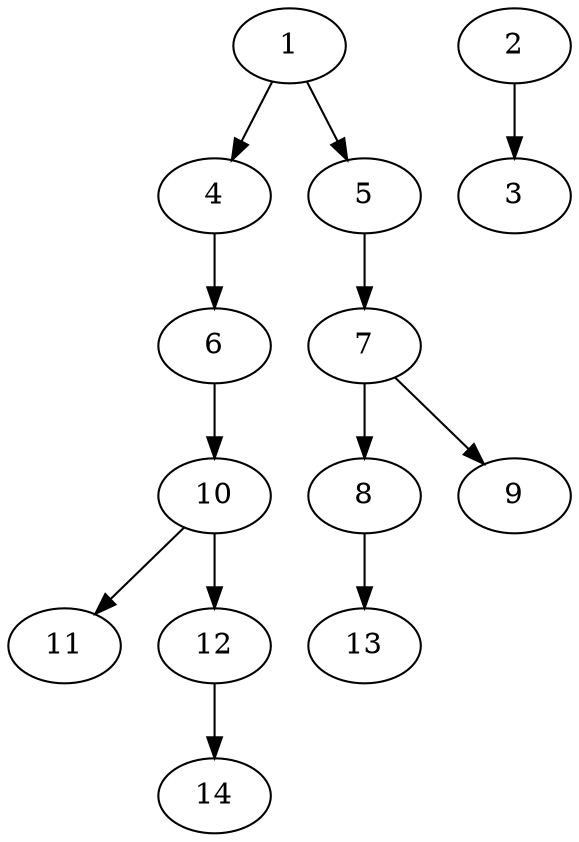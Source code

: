 // DAG (tier=1-easy, mode=compute, n=14, ccr=0.268, fat=0.439, density=0.333, regular=0.789, jump=0.008, mindata=262144, maxdata=2097152)
// DAG automatically generated by daggen at Sun Aug 24 16:33:32 2025
// /home/ermia/Project/Environments/daggen/bin/daggen --dot --ccr 0.268 --fat 0.439 --regular 0.789 --density 0.333 --jump 0.008 --mindata 262144 --maxdata 2097152 -n 14 
digraph G {
  1 [size="223086530296819", alpha="0.01", expect_size="111543265148409"]
  1 -> 4 [size ="10768363814912"]
  1 -> 5 [size ="10768363814912"]
  2 [size="2837177374976282", alpha="0.20", expect_size="1418588687488141"]
  2 -> 3 [size ="1355632607232"]
  3 [size="7949418977690648576", alpha="0.07", expect_size="3974709488845324288"]
  4 [size="233089808962945024", alpha="0.01", expect_size="116544904481472512"]
  4 -> 6 [size ="3029973598208"]
  5 [size="852189206645943", alpha="0.15", expect_size="426094603322971"]
  5 -> 7 [size ="26014088429568"]
  6 [size="207459824485400", alpha="0.07", expect_size="103729912242700"]
  6 -> 10 [size ="9230832631808"]
  7 [size="33508624215566", alpha="0.10", expect_size="16754312107783"]
  7 -> 8 [size ="2509947011072"]
  7 -> 9 [size ="2509947011072"]
  8 [size="1387869754711281", alpha="0.05", expect_size="693934877355640"]
  8 -> 13 [size ="23087806414848"]
  9 [size="167204013136150528", alpha="0.05", expect_size="83602006568075264"]
  10 [size="749159008922362", alpha="0.10", expect_size="374579504461181"]
  10 -> 11 [size ="13317754060800"]
  10 -> 12 [size ="13317754060800"]
  11 [size="8933499032053176", alpha="0.09", expect_size="4466749516026588"]
  12 [size="11488199580354064", alpha="0.03", expect_size="5744099790177032"]
  12 -> 14 [size ="5476620173312"]
  13 [size="81769896984241", alpha="0.14", expect_size="40884948492120"]
  14 [size="1379076957873897472", alpha="0.13", expect_size="689538478936948736"]
}